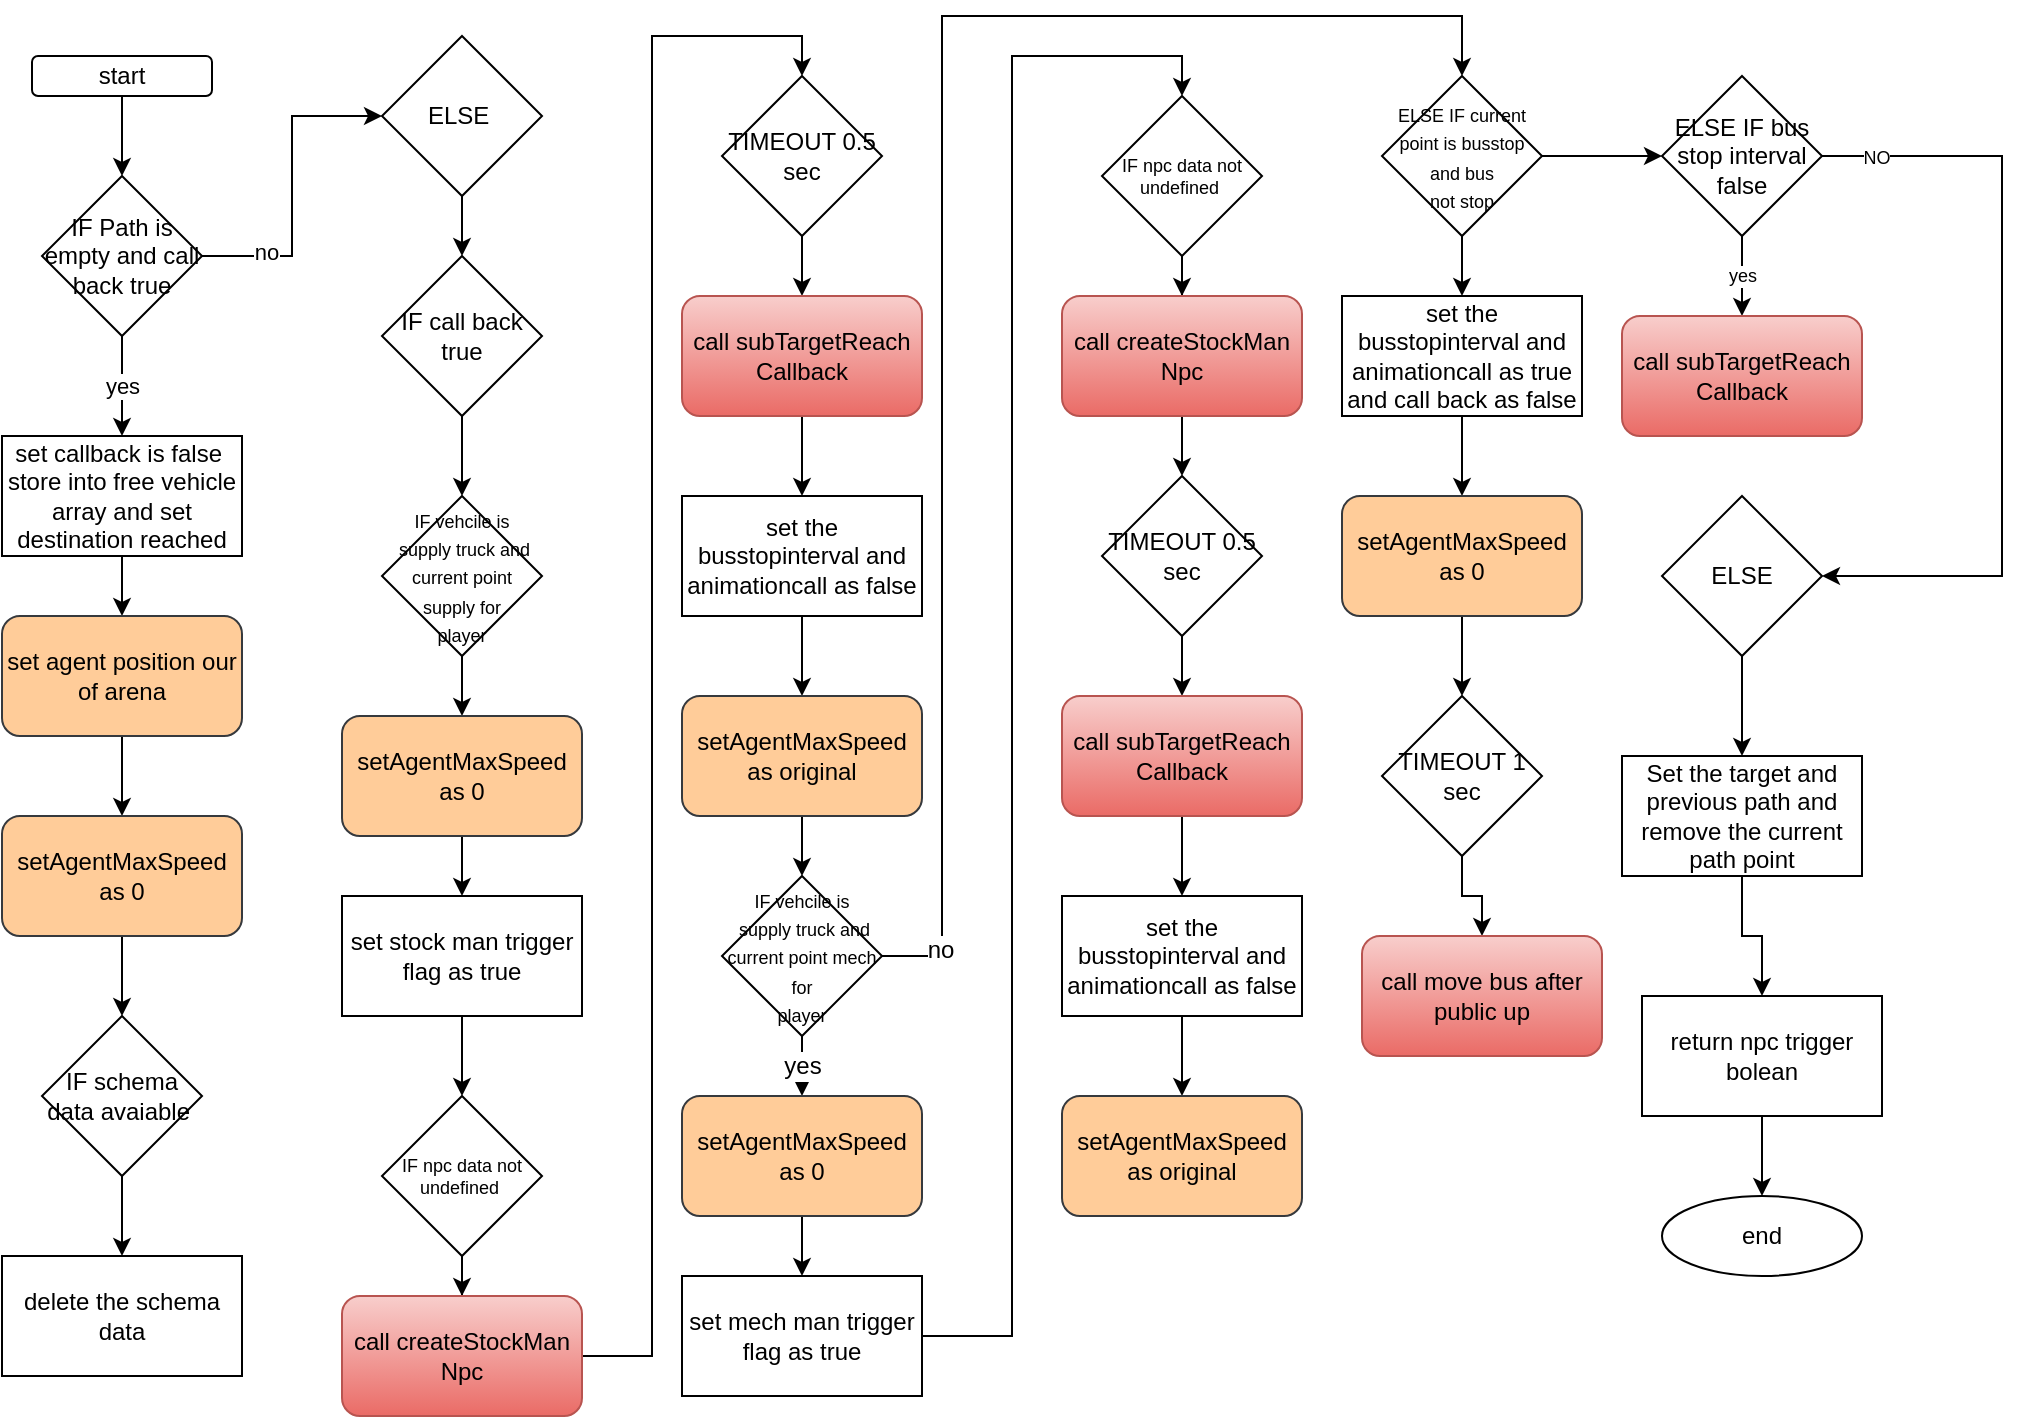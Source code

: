 <mxfile version="18.0.0" type="github">
  <diagram id="1JlEBX-Dq0l_Km1TBbqQ" name="Page-1">
    <mxGraphModel dx="1038" dy="579" grid="1" gridSize="10" guides="1" tooltips="1" connect="1" arrows="1" fold="1" page="1" pageScale="1" pageWidth="850" pageHeight="1100" math="0" shadow="0">
      <root>
        <mxCell id="0" />
        <mxCell id="1" parent="0" />
        <mxCell id="x_FvJ9ATtsSJRZwgK-KT-3" value="" style="edgeStyle=orthogonalEdgeStyle;rounded=0;orthogonalLoop=1;jettySize=auto;html=1;" parent="1" source="x_FvJ9ATtsSJRZwgK-KT-1" target="x_FvJ9ATtsSJRZwgK-KT-2" edge="1">
          <mxGeometry relative="1" as="geometry" />
        </mxCell>
        <mxCell id="x_FvJ9ATtsSJRZwgK-KT-1" value="start" style="rounded=1;whiteSpace=wrap;html=1;" parent="1" vertex="1">
          <mxGeometry x="45" y="50" width="90" height="20" as="geometry" />
        </mxCell>
        <mxCell id="x_FvJ9ATtsSJRZwgK-KT-5" value="yes" style="edgeStyle=orthogonalEdgeStyle;rounded=0;orthogonalLoop=1;jettySize=auto;html=1;" parent="1" source="x_FvJ9ATtsSJRZwgK-KT-2" target="x_FvJ9ATtsSJRZwgK-KT-4" edge="1">
          <mxGeometry relative="1" as="geometry" />
        </mxCell>
        <mxCell id="x_FvJ9ATtsSJRZwgK-KT-15" value="" style="edgeStyle=orthogonalEdgeStyle;rounded=0;orthogonalLoop=1;jettySize=auto;html=1;" parent="1" source="x_FvJ9ATtsSJRZwgK-KT-2" target="x_FvJ9ATtsSJRZwgK-KT-14" edge="1">
          <mxGeometry relative="1" as="geometry" />
        </mxCell>
        <mxCell id="x_FvJ9ATtsSJRZwgK-KT-16" value="no" style="edgeLabel;html=1;align=center;verticalAlign=middle;resizable=0;points=[];" parent="x_FvJ9ATtsSJRZwgK-KT-15" vertex="1" connectable="0">
          <mxGeometry x="-0.603" y="2" relative="1" as="geometry">
            <mxPoint as="offset" />
          </mxGeometry>
        </mxCell>
        <mxCell id="x_FvJ9ATtsSJRZwgK-KT-2" value="IF Path is empty and call back true" style="rhombus;whiteSpace=wrap;html=1;" parent="1" vertex="1">
          <mxGeometry x="50" y="110" width="80" height="80" as="geometry" />
        </mxCell>
        <mxCell id="x_FvJ9ATtsSJRZwgK-KT-7" value="" style="edgeStyle=orthogonalEdgeStyle;rounded=0;orthogonalLoop=1;jettySize=auto;html=1;" parent="1" source="x_FvJ9ATtsSJRZwgK-KT-4" target="x_FvJ9ATtsSJRZwgK-KT-6" edge="1">
          <mxGeometry relative="1" as="geometry" />
        </mxCell>
        <mxCell id="x_FvJ9ATtsSJRZwgK-KT-4" value="set callback is false&amp;nbsp;&lt;br&gt;store into free vehicle array and set destination reached" style="whiteSpace=wrap;html=1;" parent="1" vertex="1">
          <mxGeometry x="30" y="240" width="120" height="60" as="geometry" />
        </mxCell>
        <mxCell id="x_FvJ9ATtsSJRZwgK-KT-9" value="" style="edgeStyle=orthogonalEdgeStyle;rounded=0;orthogonalLoop=1;jettySize=auto;html=1;" parent="1" source="x_FvJ9ATtsSJRZwgK-KT-6" target="x_FvJ9ATtsSJRZwgK-KT-8" edge="1">
          <mxGeometry relative="1" as="geometry" />
        </mxCell>
        <mxCell id="x_FvJ9ATtsSJRZwgK-KT-6" value="set agent position our of arena" style="rounded=1;whiteSpace=wrap;html=1;fillColor=#ffcc99;strokeColor=#36393d;" parent="1" vertex="1">
          <mxGeometry x="30" y="330" width="120" height="60" as="geometry" />
        </mxCell>
        <mxCell id="x_FvJ9ATtsSJRZwgK-KT-11" value="" style="edgeStyle=orthogonalEdgeStyle;rounded=0;orthogonalLoop=1;jettySize=auto;html=1;" parent="1" source="x_FvJ9ATtsSJRZwgK-KT-8" target="x_FvJ9ATtsSJRZwgK-KT-10" edge="1">
          <mxGeometry relative="1" as="geometry" />
        </mxCell>
        <mxCell id="x_FvJ9ATtsSJRZwgK-KT-8" value="setAgentMaxSpeed as 0" style="rounded=1;whiteSpace=wrap;html=1;fillColor=#ffcc99;strokeColor=#36393d;" parent="1" vertex="1">
          <mxGeometry x="30" y="430" width="120" height="60" as="geometry" />
        </mxCell>
        <mxCell id="x_FvJ9ATtsSJRZwgK-KT-13" value="" style="edgeStyle=orthogonalEdgeStyle;rounded=0;orthogonalLoop=1;jettySize=auto;html=1;" parent="1" source="x_FvJ9ATtsSJRZwgK-KT-10" target="x_FvJ9ATtsSJRZwgK-KT-12" edge="1">
          <mxGeometry relative="1" as="geometry" />
        </mxCell>
        <mxCell id="x_FvJ9ATtsSJRZwgK-KT-10" value="IF schema data avaiable&amp;nbsp;" style="rhombus;whiteSpace=wrap;html=1;" parent="1" vertex="1">
          <mxGeometry x="50" y="530" width="80" height="80" as="geometry" />
        </mxCell>
        <mxCell id="x_FvJ9ATtsSJRZwgK-KT-12" value="delete the schema data" style="whiteSpace=wrap;html=1;" parent="1" vertex="1">
          <mxGeometry x="30" y="650" width="120" height="60" as="geometry" />
        </mxCell>
        <mxCell id="x_FvJ9ATtsSJRZwgK-KT-18" value="" style="edgeStyle=orthogonalEdgeStyle;rounded=0;orthogonalLoop=1;jettySize=auto;html=1;" parent="1" source="x_FvJ9ATtsSJRZwgK-KT-14" target="x_FvJ9ATtsSJRZwgK-KT-17" edge="1">
          <mxGeometry relative="1" as="geometry" />
        </mxCell>
        <mxCell id="x_FvJ9ATtsSJRZwgK-KT-14" value="ELSE&amp;nbsp;" style="rhombus;whiteSpace=wrap;html=1;" parent="1" vertex="1">
          <mxGeometry x="220" y="40" width="80" height="80" as="geometry" />
        </mxCell>
        <mxCell id="jKsjpBkNsCbBlwwj8ode-2" value="" style="edgeStyle=orthogonalEdgeStyle;rounded=0;orthogonalLoop=1;jettySize=auto;html=1;" edge="1" parent="1" source="x_FvJ9ATtsSJRZwgK-KT-17" target="jKsjpBkNsCbBlwwj8ode-1">
          <mxGeometry relative="1" as="geometry" />
        </mxCell>
        <mxCell id="x_FvJ9ATtsSJRZwgK-KT-17" value="IF call back true" style="rhombus;whiteSpace=wrap;html=1;" parent="1" vertex="1">
          <mxGeometry x="220" y="150" width="80" height="80" as="geometry" />
        </mxCell>
        <mxCell id="jKsjpBkNsCbBlwwj8ode-4" value="" style="edgeStyle=orthogonalEdgeStyle;rounded=0;orthogonalLoop=1;jettySize=auto;html=1;fontSize=9;" edge="1" parent="1" source="jKsjpBkNsCbBlwwj8ode-1" target="jKsjpBkNsCbBlwwj8ode-3">
          <mxGeometry relative="1" as="geometry" />
        </mxCell>
        <mxCell id="jKsjpBkNsCbBlwwj8ode-1" value="&lt;font style=&quot;font-size: 9px;&quot;&gt;IF vehcile is&lt;br&gt;&amp;nbsp;supply truck and current point supply for &lt;br&gt;player&lt;/font&gt;" style="rhombus;whiteSpace=wrap;html=1;" vertex="1" parent="1">
          <mxGeometry x="220" y="270" width="80" height="80" as="geometry" />
        </mxCell>
        <mxCell id="jKsjpBkNsCbBlwwj8ode-6" value="" style="edgeStyle=orthogonalEdgeStyle;rounded=0;orthogonalLoop=1;jettySize=auto;html=1;fontSize=9;" edge="1" parent="1" source="jKsjpBkNsCbBlwwj8ode-3" target="jKsjpBkNsCbBlwwj8ode-5">
          <mxGeometry relative="1" as="geometry" />
        </mxCell>
        <mxCell id="jKsjpBkNsCbBlwwj8ode-3" value="setAgentMaxSpeed as 0" style="rounded=1;whiteSpace=wrap;html=1;fillColor=#ffcc99;strokeColor=#36393d;" vertex="1" parent="1">
          <mxGeometry x="200" y="380" width="120" height="60" as="geometry" />
        </mxCell>
        <mxCell id="jKsjpBkNsCbBlwwj8ode-8" value="" style="edgeStyle=orthogonalEdgeStyle;rounded=0;orthogonalLoop=1;jettySize=auto;html=1;fontSize=12;" edge="1" parent="1" source="jKsjpBkNsCbBlwwj8ode-5" target="jKsjpBkNsCbBlwwj8ode-7">
          <mxGeometry relative="1" as="geometry" />
        </mxCell>
        <mxCell id="jKsjpBkNsCbBlwwj8ode-5" value="&lt;font style=&quot;font-size: 12px;&quot;&gt;set stock man trigger flag as true&lt;/font&gt;" style="rounded=0;whiteSpace=wrap;html=1;fontSize=9;" vertex="1" parent="1">
          <mxGeometry x="200" y="470" width="120" height="60" as="geometry" />
        </mxCell>
        <mxCell id="jKsjpBkNsCbBlwwj8ode-10" value="" style="edgeStyle=orthogonalEdgeStyle;rounded=0;orthogonalLoop=1;jettySize=auto;html=1;fontSize=12;" edge="1" parent="1" source="jKsjpBkNsCbBlwwj8ode-7" target="jKsjpBkNsCbBlwwj8ode-9">
          <mxGeometry relative="1" as="geometry" />
        </mxCell>
        <mxCell id="jKsjpBkNsCbBlwwj8ode-7" value="&lt;span style=&quot;color: rgba(0, 0, 0, 0); font-family: monospace; font-size: 0px; text-align: start;&quot;&gt;%3CmxGraphModel%3E%3Croot%3E%3CmxCell%20id%3D%220%22%2F%3E%3CmxCell%20id%3D%221%22%20parent%3D%220%22%2F%3E%3CmxCell%20id%3D%222%22%20value%3D%22functions%20call%22%20style%3D%22rounded%3D1%3BwhiteSpace%3Dwrap%3Bhtml%3D1%3BfillColor%3D%23f8cecc%3BgradientColor%3D%23ea6b66%3BstrokeColor%3D%23b85450%3B%22%20vertex%3D%221%22%20parent%3D%221%22%3E%3CmxGeometry%20x%3D%2210%22%20y%3D%22550%22%20width%3D%22120%22%20height%3D%2260%22%20as%3D%22geometry%22%2F%3E%3C%2FmxCell%3E%3C%2Froot%3E%3C%2FmxGraphModel%3E&lt;/span&gt;IF npc data not undefined&amp;nbsp;" style="rhombus;whiteSpace=wrap;html=1;fontSize=9;rounded=0;" vertex="1" parent="1">
          <mxGeometry x="220" y="570" width="80" height="80" as="geometry" />
        </mxCell>
        <mxCell id="jKsjpBkNsCbBlwwj8ode-12" style="edgeStyle=orthogonalEdgeStyle;rounded=0;orthogonalLoop=1;jettySize=auto;html=1;entryX=0.5;entryY=0;entryDx=0;entryDy=0;fontSize=12;" edge="1" parent="1" source="jKsjpBkNsCbBlwwj8ode-9" target="jKsjpBkNsCbBlwwj8ode-11">
          <mxGeometry relative="1" as="geometry" />
        </mxCell>
        <mxCell id="jKsjpBkNsCbBlwwj8ode-9" value="call&amp;nbsp;createStockMan&lt;br&gt;Npc" style="rounded=1;whiteSpace=wrap;html=1;fillColor=#f8cecc;gradientColor=#ea6b66;strokeColor=#b85450;" vertex="1" parent="1">
          <mxGeometry x="200" y="670" width="120" height="60" as="geometry" />
        </mxCell>
        <mxCell id="jKsjpBkNsCbBlwwj8ode-14" value="" style="edgeStyle=orthogonalEdgeStyle;rounded=0;orthogonalLoop=1;jettySize=auto;html=1;fontSize=12;" edge="1" parent="1" source="jKsjpBkNsCbBlwwj8ode-11" target="jKsjpBkNsCbBlwwj8ode-13">
          <mxGeometry relative="1" as="geometry" />
        </mxCell>
        <mxCell id="jKsjpBkNsCbBlwwj8ode-11" value="TIMEOUT 0.5 sec" style="rhombus;whiteSpace=wrap;html=1;fontSize=12;" vertex="1" parent="1">
          <mxGeometry x="390" y="60" width="80" height="80" as="geometry" />
        </mxCell>
        <mxCell id="jKsjpBkNsCbBlwwj8ode-16" value="" style="edgeStyle=orthogonalEdgeStyle;rounded=0;orthogonalLoop=1;jettySize=auto;html=1;fontSize=12;" edge="1" parent="1" source="jKsjpBkNsCbBlwwj8ode-13" target="jKsjpBkNsCbBlwwj8ode-15">
          <mxGeometry relative="1" as="geometry" />
        </mxCell>
        <mxCell id="jKsjpBkNsCbBlwwj8ode-13" value="call&amp;nbsp;subTargetReach&lt;br&gt;Callback" style="rounded=1;whiteSpace=wrap;html=1;fillColor=#f8cecc;gradientColor=#ea6b66;strokeColor=#b85450;" vertex="1" parent="1">
          <mxGeometry x="370" y="170" width="120" height="60" as="geometry" />
        </mxCell>
        <mxCell id="jKsjpBkNsCbBlwwj8ode-18" value="" style="edgeStyle=orthogonalEdgeStyle;rounded=0;orthogonalLoop=1;jettySize=auto;html=1;fontSize=12;" edge="1" parent="1" source="jKsjpBkNsCbBlwwj8ode-15" target="jKsjpBkNsCbBlwwj8ode-17">
          <mxGeometry relative="1" as="geometry" />
        </mxCell>
        <mxCell id="jKsjpBkNsCbBlwwj8ode-15" value="set the busstopinterval and animationcall as false" style="rounded=0;whiteSpace=wrap;html=1;fontSize=12;" vertex="1" parent="1">
          <mxGeometry x="370" y="270" width="120" height="60" as="geometry" />
        </mxCell>
        <mxCell id="jKsjpBkNsCbBlwwj8ode-20" value="" style="edgeStyle=orthogonalEdgeStyle;rounded=0;orthogonalLoop=1;jettySize=auto;html=1;fontSize=12;" edge="1" parent="1" source="jKsjpBkNsCbBlwwj8ode-17" target="jKsjpBkNsCbBlwwj8ode-19">
          <mxGeometry relative="1" as="geometry" />
        </mxCell>
        <mxCell id="jKsjpBkNsCbBlwwj8ode-17" value="setAgentMaxSpeed as original" style="rounded=1;whiteSpace=wrap;html=1;fillColor=#ffcc99;strokeColor=#36393d;" vertex="1" parent="1">
          <mxGeometry x="370" y="370" width="120" height="60" as="geometry" />
        </mxCell>
        <mxCell id="jKsjpBkNsCbBlwwj8ode-22" value="yes" style="edgeStyle=orthogonalEdgeStyle;rounded=0;orthogonalLoop=1;jettySize=auto;html=1;fontSize=12;" edge="1" parent="1" source="jKsjpBkNsCbBlwwj8ode-19" target="jKsjpBkNsCbBlwwj8ode-21">
          <mxGeometry relative="1" as="geometry" />
        </mxCell>
        <mxCell id="jKsjpBkNsCbBlwwj8ode-38" value="" style="edgeStyle=orthogonalEdgeStyle;rounded=0;orthogonalLoop=1;jettySize=auto;html=1;fontSize=12;" edge="1" parent="1" source="jKsjpBkNsCbBlwwj8ode-19" target="jKsjpBkNsCbBlwwj8ode-37">
          <mxGeometry relative="1" as="geometry">
            <Array as="points">
              <mxPoint x="500" y="500" />
              <mxPoint x="500" y="30" />
              <mxPoint x="760" y="30" />
            </Array>
          </mxGeometry>
        </mxCell>
        <mxCell id="jKsjpBkNsCbBlwwj8ode-39" value="no" style="edgeLabel;html=1;align=center;verticalAlign=middle;resizable=0;points=[];fontSize=12;" vertex="1" connectable="0" parent="jKsjpBkNsCbBlwwj8ode-38">
          <mxGeometry x="-0.916" y="1" relative="1" as="geometry">
            <mxPoint as="offset" />
          </mxGeometry>
        </mxCell>
        <mxCell id="jKsjpBkNsCbBlwwj8ode-19" value="&lt;font style=&quot;font-size: 9px;&quot;&gt;IF vehcile is&lt;br&gt;&amp;nbsp;supply truck and current point mech for &lt;br&gt;player&lt;/font&gt;" style="rhombus;whiteSpace=wrap;html=1;" vertex="1" parent="1">
          <mxGeometry x="390" y="460" width="80" height="80" as="geometry" />
        </mxCell>
        <mxCell id="jKsjpBkNsCbBlwwj8ode-24" value="" style="edgeStyle=orthogonalEdgeStyle;rounded=0;orthogonalLoop=1;jettySize=auto;html=1;fontSize=12;" edge="1" parent="1" source="jKsjpBkNsCbBlwwj8ode-21" target="jKsjpBkNsCbBlwwj8ode-23">
          <mxGeometry relative="1" as="geometry" />
        </mxCell>
        <mxCell id="jKsjpBkNsCbBlwwj8ode-21" value="setAgentMaxSpeed as 0" style="rounded=1;whiteSpace=wrap;html=1;fillColor=#ffcc99;strokeColor=#36393d;" vertex="1" parent="1">
          <mxGeometry x="370" y="570" width="120" height="60" as="geometry" />
        </mxCell>
        <mxCell id="jKsjpBkNsCbBlwwj8ode-27" style="edgeStyle=orthogonalEdgeStyle;rounded=0;orthogonalLoop=1;jettySize=auto;html=1;entryX=0.5;entryY=0;entryDx=0;entryDy=0;fontSize=12;" edge="1" parent="1" source="jKsjpBkNsCbBlwwj8ode-23" target="jKsjpBkNsCbBlwwj8ode-25">
          <mxGeometry relative="1" as="geometry" />
        </mxCell>
        <mxCell id="jKsjpBkNsCbBlwwj8ode-23" value="&lt;font style=&quot;font-size: 12px;&quot;&gt;set mech man trigger flag as true&lt;/font&gt;" style="rounded=0;whiteSpace=wrap;html=1;fontSize=9;" vertex="1" parent="1">
          <mxGeometry x="370" y="660" width="120" height="60" as="geometry" />
        </mxCell>
        <mxCell id="jKsjpBkNsCbBlwwj8ode-28" value="" style="edgeStyle=orthogonalEdgeStyle;rounded=0;orthogonalLoop=1;jettySize=auto;html=1;fontSize=12;" edge="1" parent="1" source="jKsjpBkNsCbBlwwj8ode-25" target="jKsjpBkNsCbBlwwj8ode-26">
          <mxGeometry relative="1" as="geometry" />
        </mxCell>
        <mxCell id="jKsjpBkNsCbBlwwj8ode-25" value="&lt;span style=&quot;color: rgba(0, 0, 0, 0); font-family: monospace; font-size: 0px; text-align: start;&quot;&gt;%3CmxGraphModel%3E%3Croot%3E%3CmxCell%20id%3D%220%22%2F%3E%3CmxCell%20id%3D%221%22%20parent%3D%220%22%2F%3E%3CmxCell%20id%3D%222%22%20value%3D%22functions%20call%22%20style%3D%22rounded%3D1%3BwhiteSpace%3Dwrap%3Bhtml%3D1%3BfillColor%3D%23f8cecc%3BgradientColor%3D%23ea6b66%3BstrokeColor%3D%23b85450%3B%22%20vertex%3D%221%22%20parent%3D%221%22%3E%3CmxGeometry%20x%3D%2210%22%20y%3D%22550%22%20width%3D%22120%22%20height%3D%2260%22%20as%3D%22geometry%22%2F%3E%3C%2FmxCell%3E%3C%2Froot%3E%3C%2FmxGraphModel%3E&lt;/span&gt;IF npc data not undefined&amp;nbsp;" style="rhombus;whiteSpace=wrap;html=1;fontSize=9;rounded=0;" vertex="1" parent="1">
          <mxGeometry x="580" y="70" width="80" height="80" as="geometry" />
        </mxCell>
        <mxCell id="jKsjpBkNsCbBlwwj8ode-31" value="" style="edgeStyle=orthogonalEdgeStyle;rounded=0;orthogonalLoop=1;jettySize=auto;html=1;fontSize=12;" edge="1" parent="1" source="jKsjpBkNsCbBlwwj8ode-26" target="jKsjpBkNsCbBlwwj8ode-29">
          <mxGeometry relative="1" as="geometry" />
        </mxCell>
        <mxCell id="jKsjpBkNsCbBlwwj8ode-26" value="call&amp;nbsp;createStockMan&lt;br&gt;Npc" style="rounded=1;whiteSpace=wrap;html=1;fillColor=#f8cecc;gradientColor=#ea6b66;strokeColor=#b85450;" vertex="1" parent="1">
          <mxGeometry x="560" y="170" width="120" height="60" as="geometry" />
        </mxCell>
        <mxCell id="jKsjpBkNsCbBlwwj8ode-32" value="" style="edgeStyle=orthogonalEdgeStyle;rounded=0;orthogonalLoop=1;jettySize=auto;html=1;fontSize=12;" edge="1" parent="1" source="jKsjpBkNsCbBlwwj8ode-29" target="jKsjpBkNsCbBlwwj8ode-30">
          <mxGeometry relative="1" as="geometry" />
        </mxCell>
        <mxCell id="jKsjpBkNsCbBlwwj8ode-29" value="TIMEOUT 0.5 sec" style="rhombus;whiteSpace=wrap;html=1;fontSize=12;" vertex="1" parent="1">
          <mxGeometry x="580" y="260" width="80" height="80" as="geometry" />
        </mxCell>
        <mxCell id="jKsjpBkNsCbBlwwj8ode-35" value="" style="edgeStyle=orthogonalEdgeStyle;rounded=0;orthogonalLoop=1;jettySize=auto;html=1;fontSize=12;" edge="1" parent="1" source="jKsjpBkNsCbBlwwj8ode-30" target="jKsjpBkNsCbBlwwj8ode-33">
          <mxGeometry relative="1" as="geometry" />
        </mxCell>
        <mxCell id="jKsjpBkNsCbBlwwj8ode-30" value="call&amp;nbsp;subTargetReach&lt;br&gt;Callback" style="rounded=1;whiteSpace=wrap;html=1;fillColor=#f8cecc;gradientColor=#ea6b66;strokeColor=#b85450;" vertex="1" parent="1">
          <mxGeometry x="560" y="370" width="120" height="60" as="geometry" />
        </mxCell>
        <mxCell id="jKsjpBkNsCbBlwwj8ode-36" value="" style="edgeStyle=orthogonalEdgeStyle;rounded=0;orthogonalLoop=1;jettySize=auto;html=1;fontSize=12;" edge="1" parent="1" source="jKsjpBkNsCbBlwwj8ode-33" target="jKsjpBkNsCbBlwwj8ode-34">
          <mxGeometry relative="1" as="geometry" />
        </mxCell>
        <mxCell id="jKsjpBkNsCbBlwwj8ode-33" value="set the busstopinterval and animationcall as false" style="rounded=0;whiteSpace=wrap;html=1;fontSize=12;" vertex="1" parent="1">
          <mxGeometry x="560" y="470" width="120" height="60" as="geometry" />
        </mxCell>
        <mxCell id="jKsjpBkNsCbBlwwj8ode-34" value="setAgentMaxSpeed as original" style="rounded=1;whiteSpace=wrap;html=1;fillColor=#ffcc99;strokeColor=#36393d;" vertex="1" parent="1">
          <mxGeometry x="560" y="570" width="120" height="60" as="geometry" />
        </mxCell>
        <mxCell id="jKsjpBkNsCbBlwwj8ode-41" value="" style="edgeStyle=orthogonalEdgeStyle;rounded=0;orthogonalLoop=1;jettySize=auto;html=1;fontSize=9;" edge="1" parent="1" source="jKsjpBkNsCbBlwwj8ode-37" target="jKsjpBkNsCbBlwwj8ode-40">
          <mxGeometry relative="1" as="geometry" />
        </mxCell>
        <mxCell id="jKsjpBkNsCbBlwwj8ode-49" value="" style="edgeStyle=orthogonalEdgeStyle;rounded=0;orthogonalLoop=1;jettySize=auto;html=1;fontSize=9;" edge="1" parent="1" source="jKsjpBkNsCbBlwwj8ode-37" target="jKsjpBkNsCbBlwwj8ode-48">
          <mxGeometry relative="1" as="geometry" />
        </mxCell>
        <mxCell id="jKsjpBkNsCbBlwwj8ode-37" value="&lt;font style=&quot;font-size: 9px;&quot;&gt;ELSE IF current point is busstop and bus &lt;br&gt;not stop&lt;/font&gt;" style="rhombus;whiteSpace=wrap;html=1;" vertex="1" parent="1">
          <mxGeometry x="720" y="60" width="80" height="80" as="geometry" />
        </mxCell>
        <mxCell id="jKsjpBkNsCbBlwwj8ode-43" value="" style="edgeStyle=orthogonalEdgeStyle;rounded=0;orthogonalLoop=1;jettySize=auto;html=1;fontSize=9;" edge="1" parent="1" source="jKsjpBkNsCbBlwwj8ode-40" target="jKsjpBkNsCbBlwwj8ode-42">
          <mxGeometry relative="1" as="geometry" />
        </mxCell>
        <mxCell id="jKsjpBkNsCbBlwwj8ode-40" value="set the busstopinterval and animationcall as true&lt;br&gt;and call back as false" style="rounded=0;whiteSpace=wrap;html=1;fontSize=12;" vertex="1" parent="1">
          <mxGeometry x="700" y="170" width="120" height="60" as="geometry" />
        </mxCell>
        <mxCell id="jKsjpBkNsCbBlwwj8ode-45" value="" style="edgeStyle=orthogonalEdgeStyle;rounded=0;orthogonalLoop=1;jettySize=auto;html=1;fontSize=9;" edge="1" parent="1" source="jKsjpBkNsCbBlwwj8ode-42" target="jKsjpBkNsCbBlwwj8ode-44">
          <mxGeometry relative="1" as="geometry" />
        </mxCell>
        <mxCell id="jKsjpBkNsCbBlwwj8ode-42" value="setAgentMaxSpeed as 0" style="rounded=1;whiteSpace=wrap;html=1;fillColor=#ffcc99;strokeColor=#36393d;" vertex="1" parent="1">
          <mxGeometry x="700" y="270" width="120" height="60" as="geometry" />
        </mxCell>
        <mxCell id="jKsjpBkNsCbBlwwj8ode-47" value="" style="edgeStyle=orthogonalEdgeStyle;rounded=0;orthogonalLoop=1;jettySize=auto;html=1;fontSize=9;" edge="1" parent="1" source="jKsjpBkNsCbBlwwj8ode-44" target="jKsjpBkNsCbBlwwj8ode-46">
          <mxGeometry relative="1" as="geometry" />
        </mxCell>
        <mxCell id="jKsjpBkNsCbBlwwj8ode-44" value="TIMEOUT 1 sec" style="rhombus;whiteSpace=wrap;html=1;fontSize=12;" vertex="1" parent="1">
          <mxGeometry x="720" y="370" width="80" height="80" as="geometry" />
        </mxCell>
        <mxCell id="jKsjpBkNsCbBlwwj8ode-46" value="call move bus after public up" style="rounded=1;whiteSpace=wrap;html=1;fillColor=#f8cecc;gradientColor=#ea6b66;strokeColor=#b85450;" vertex="1" parent="1">
          <mxGeometry x="710" y="490" width="120" height="60" as="geometry" />
        </mxCell>
        <mxCell id="jKsjpBkNsCbBlwwj8ode-51" value="yes" style="edgeStyle=orthogonalEdgeStyle;rounded=0;orthogonalLoop=1;jettySize=auto;html=1;fontSize=9;" edge="1" parent="1" source="jKsjpBkNsCbBlwwj8ode-48" target="jKsjpBkNsCbBlwwj8ode-50">
          <mxGeometry relative="1" as="geometry" />
        </mxCell>
        <mxCell id="jKsjpBkNsCbBlwwj8ode-54" value="" style="edgeStyle=orthogonalEdgeStyle;rounded=0;orthogonalLoop=1;jettySize=auto;html=1;fontSize=9;" edge="1" parent="1" source="jKsjpBkNsCbBlwwj8ode-48" target="jKsjpBkNsCbBlwwj8ode-53">
          <mxGeometry relative="1" as="geometry">
            <Array as="points">
              <mxPoint x="1030" y="100" />
              <mxPoint x="1030" y="310" />
            </Array>
          </mxGeometry>
        </mxCell>
        <mxCell id="jKsjpBkNsCbBlwwj8ode-55" value="NO" style="edgeLabel;html=1;align=center;verticalAlign=middle;resizable=0;points=[];fontSize=9;" vertex="1" connectable="0" parent="jKsjpBkNsCbBlwwj8ode-54">
          <mxGeometry x="-0.862" y="-1" relative="1" as="geometry">
            <mxPoint as="offset" />
          </mxGeometry>
        </mxCell>
        <mxCell id="jKsjpBkNsCbBlwwj8ode-48" value="ELSE IF bus stop interval false" style="rhombus;whiteSpace=wrap;html=1;" vertex="1" parent="1">
          <mxGeometry x="860" y="60" width="80" height="80" as="geometry" />
        </mxCell>
        <mxCell id="jKsjpBkNsCbBlwwj8ode-50" value="call&amp;nbsp;subTargetReach&lt;br&gt;Callback" style="rounded=1;whiteSpace=wrap;html=1;fillColor=#f8cecc;gradientColor=#ea6b66;strokeColor=#b85450;" vertex="1" parent="1">
          <mxGeometry x="840" y="180" width="120" height="60" as="geometry" />
        </mxCell>
        <mxCell id="jKsjpBkNsCbBlwwj8ode-57" value="" style="edgeStyle=orthogonalEdgeStyle;rounded=0;orthogonalLoop=1;jettySize=auto;html=1;fontSize=9;" edge="1" parent="1" source="jKsjpBkNsCbBlwwj8ode-53" target="jKsjpBkNsCbBlwwj8ode-56">
          <mxGeometry relative="1" as="geometry" />
        </mxCell>
        <mxCell id="jKsjpBkNsCbBlwwj8ode-53" value="ELSE" style="rhombus;whiteSpace=wrap;html=1;" vertex="1" parent="1">
          <mxGeometry x="860" y="270" width="80" height="80" as="geometry" />
        </mxCell>
        <mxCell id="jKsjpBkNsCbBlwwj8ode-59" value="" style="edgeStyle=orthogonalEdgeStyle;rounded=0;orthogonalLoop=1;jettySize=auto;html=1;fontSize=9;" edge="1" parent="1" source="jKsjpBkNsCbBlwwj8ode-56" target="jKsjpBkNsCbBlwwj8ode-58">
          <mxGeometry relative="1" as="geometry" />
        </mxCell>
        <mxCell id="jKsjpBkNsCbBlwwj8ode-56" value="Set the target and previous path and remove the current path point" style="rounded=0;whiteSpace=wrap;html=1;fontSize=12;" vertex="1" parent="1">
          <mxGeometry x="840" y="400" width="120" height="60" as="geometry" />
        </mxCell>
        <mxCell id="jKsjpBkNsCbBlwwj8ode-61" value="" style="edgeStyle=orthogonalEdgeStyle;rounded=0;orthogonalLoop=1;jettySize=auto;html=1;fontSize=9;" edge="1" parent="1" source="jKsjpBkNsCbBlwwj8ode-58" target="jKsjpBkNsCbBlwwj8ode-60">
          <mxGeometry relative="1" as="geometry" />
        </mxCell>
        <mxCell id="jKsjpBkNsCbBlwwj8ode-58" value="return npc trigger bolean" style="whiteSpace=wrap;html=1;rounded=0;" vertex="1" parent="1">
          <mxGeometry x="850" y="520" width="120" height="60" as="geometry" />
        </mxCell>
        <mxCell id="jKsjpBkNsCbBlwwj8ode-60" value="end" style="ellipse;whiteSpace=wrap;html=1;rounded=0;" vertex="1" parent="1">
          <mxGeometry x="860" y="620" width="100" height="40" as="geometry" />
        </mxCell>
      </root>
    </mxGraphModel>
  </diagram>
</mxfile>
